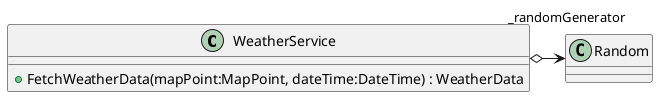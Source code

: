 @startuml
class WeatherService {
    + FetchWeatherData(mapPoint:MapPoint, dateTime:DateTime) : WeatherData
}
WeatherService o-> "_randomGenerator" Random
@enduml
